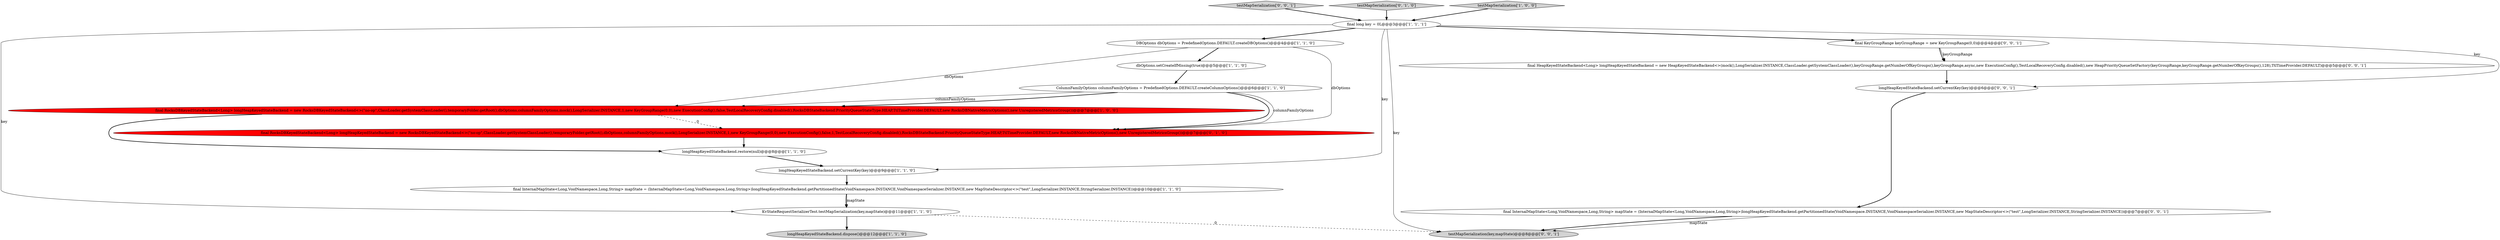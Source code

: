 digraph {
3 [style = filled, label = "longHeapKeyedStateBackend.restore(null)@@@8@@@['1', '1', '0']", fillcolor = white, shape = ellipse image = "AAA0AAABBB1BBB"];
4 [style = filled, label = "final RocksDBKeyedStateBackend<Long> longHeapKeyedStateBackend = new RocksDBKeyedStateBackend<>(\"no-op\",ClassLoader.getSystemClassLoader(),temporaryFolder.getRoot(),dbOptions,columnFamilyOptions,mock(),LongSerializer.INSTANCE,1,new KeyGroupRange(0,0),new ExecutionConfig(),false,TestLocalRecoveryConfig.disabled(),RocksDBStateBackend.PriorityQueueStateType.HEAP,TtlTimeProvider.DEFAULT,new RocksDBNativeMetricOptions(),new UnregisteredMetricsGroup())@@@7@@@['1', '0', '0']", fillcolor = red, shape = ellipse image = "AAA1AAABBB1BBB"];
13 [style = filled, label = "final HeapKeyedStateBackend<Long> longHeapKeyedStateBackend = new HeapKeyedStateBackend<>(mock(),LongSerializer.INSTANCE,ClassLoader.getSystemClassLoader(),keyGroupRange.getNumberOfKeyGroups(),keyGroupRange,async,new ExecutionConfig(),TestLocalRecoveryConfig.disabled(),new HeapPriorityQueueSetFactory(keyGroupRange,keyGroupRange.getNumberOfKeyGroups(),128),TtlTimeProvider.DEFAULT)@@@5@@@['0', '0', '1']", fillcolor = white, shape = ellipse image = "AAA0AAABBB3BBB"];
16 [style = filled, label = "final KeyGroupRange keyGroupRange = new KeyGroupRange(0,0)@@@4@@@['0', '0', '1']", fillcolor = white, shape = ellipse image = "AAA0AAABBB3BBB"];
10 [style = filled, label = "DBOptions dbOptions = PredefinedOptions.DEFAULT.createDBOptions()@@@4@@@['1', '1', '0']", fillcolor = white, shape = ellipse image = "AAA0AAABBB1BBB"];
14 [style = filled, label = "testMapSerialization['0', '0', '1']", fillcolor = lightgray, shape = diamond image = "AAA0AAABBB3BBB"];
7 [style = filled, label = "dbOptions.setCreateIfMissing(true)@@@5@@@['1', '1', '0']", fillcolor = white, shape = ellipse image = "AAA0AAABBB1BBB"];
15 [style = filled, label = "longHeapKeyedStateBackend.setCurrentKey(key)@@@6@@@['0', '0', '1']", fillcolor = white, shape = ellipse image = "AAA0AAABBB3BBB"];
8 [style = filled, label = "longHeapKeyedStateBackend.dispose()@@@12@@@['1', '1', '0']", fillcolor = lightgray, shape = ellipse image = "AAA0AAABBB1BBB"];
12 [style = filled, label = "testMapSerialization['0', '1', '0']", fillcolor = lightgray, shape = diamond image = "AAA0AAABBB2BBB"];
6 [style = filled, label = "final long key = 0L@@@3@@@['1', '1', '1']", fillcolor = white, shape = ellipse image = "AAA0AAABBB1BBB"];
11 [style = filled, label = "final RocksDBKeyedStateBackend<Long> longHeapKeyedStateBackend = new RocksDBKeyedStateBackend<>(\"no-op\",ClassLoader.getSystemClassLoader(),temporaryFolder.getRoot(),dbOptions,columnFamilyOptions,mock(),LongSerializer.INSTANCE,1,new KeyGroupRange(0,0),new ExecutionConfig(),false,1,TestLocalRecoveryConfig.disabled(),RocksDBStateBackend.PriorityQueueStateType.HEAP,TtlTimeProvider.DEFAULT,new RocksDBNativeMetricOptions(),new UnregisteredMetricsGroup())@@@7@@@['0', '1', '0']", fillcolor = red, shape = ellipse image = "AAA1AAABBB2BBB"];
5 [style = filled, label = "final InternalMapState<Long,VoidNamespace,Long,String> mapState = (InternalMapState<Long,VoidNamespace,Long,String>)longHeapKeyedStateBackend.getPartitionedState(VoidNamespace.INSTANCE,VoidNamespaceSerializer.INSTANCE,new MapStateDescriptor<>(\"test\",LongSerializer.INSTANCE,StringSerializer.INSTANCE))@@@10@@@['1', '1', '0']", fillcolor = white, shape = ellipse image = "AAA0AAABBB1BBB"];
9 [style = filled, label = "longHeapKeyedStateBackend.setCurrentKey(key)@@@9@@@['1', '1', '0']", fillcolor = white, shape = ellipse image = "AAA0AAABBB1BBB"];
2 [style = filled, label = "testMapSerialization['1', '0', '0']", fillcolor = lightgray, shape = diamond image = "AAA0AAABBB1BBB"];
1 [style = filled, label = "KvStateRequestSerializerTest.testMapSerialization(key,mapState)@@@11@@@['1', '1', '0']", fillcolor = white, shape = ellipse image = "AAA0AAABBB1BBB"];
0 [style = filled, label = "ColumnFamilyOptions columnFamilyOptions = PredefinedOptions.DEFAULT.createColumnOptions()@@@6@@@['1', '1', '0']", fillcolor = white, shape = ellipse image = "AAA0AAABBB1BBB"];
18 [style = filled, label = "testMapSerialization(key,mapState)@@@8@@@['0', '0', '1']", fillcolor = lightgray, shape = ellipse image = "AAA0AAABBB3BBB"];
17 [style = filled, label = "final InternalMapState<Long,VoidNamespace,Long,String> mapState = (InternalMapState<Long,VoidNamespace,Long,String>)longHeapKeyedStateBackend.getPartitionedState(VoidNamespace.INSTANCE,VoidNamespaceSerializer.INSTANCE,new MapStateDescriptor<>(\"test\",LongSerializer.INSTANCE,StringSerializer.INSTANCE))@@@7@@@['0', '0', '1']", fillcolor = white, shape = ellipse image = "AAA0AAABBB3BBB"];
16->13 [style = solid, label="keyGroupRange"];
4->3 [style = bold, label=""];
16->13 [style = bold, label=""];
10->4 [style = solid, label="dbOptions"];
1->8 [style = bold, label=""];
0->4 [style = solid, label="columnFamilyOptions"];
2->6 [style = bold, label=""];
5->1 [style = solid, label="mapState"];
0->11 [style = bold, label=""];
7->0 [style = bold, label=""];
1->18 [style = dashed, label="0"];
0->11 [style = solid, label="columnFamilyOptions"];
6->18 [style = solid, label="key"];
12->6 [style = bold, label=""];
10->7 [style = bold, label=""];
3->9 [style = bold, label=""];
5->1 [style = bold, label=""];
6->15 [style = solid, label="key"];
15->17 [style = bold, label=""];
11->3 [style = bold, label=""];
0->4 [style = bold, label=""];
6->16 [style = bold, label=""];
6->10 [style = bold, label=""];
10->11 [style = solid, label="dbOptions"];
6->9 [style = solid, label="key"];
9->5 [style = bold, label=""];
6->1 [style = solid, label="key"];
13->15 [style = bold, label=""];
4->11 [style = dashed, label="0"];
17->18 [style = solid, label="mapState"];
14->6 [style = bold, label=""];
17->18 [style = bold, label=""];
}
